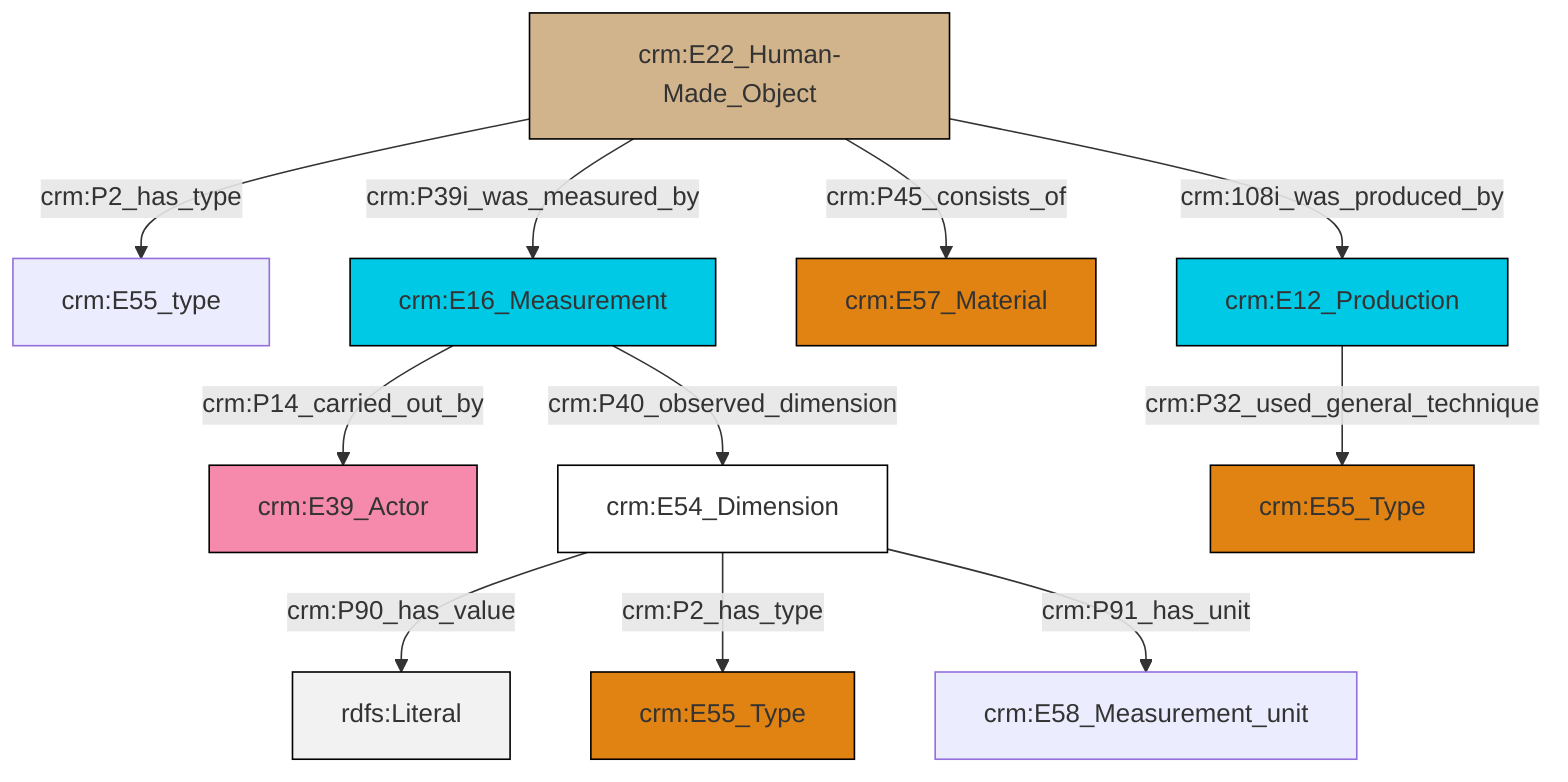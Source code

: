 graph TD
classDef Literal fill:#f2f2f2,stroke:#000000;
classDef CRM_Entity fill:#FFFFFF,stroke:#000000;
classDef Temporal_Entity fill:#00C9E6, stroke:#000000;
classDef Type fill:#E18312, stroke:#000000;
classDef Time-Span fill:#2C9C91, stroke:#000000;
classDef Appellation fill:#FFEB7F, stroke:#000000;
classDef Place fill:#008836, stroke:#000000;
classDef Persistent_Item fill:#B266B2, stroke:#000000;
classDef Conceptual_Object fill:#FFD700, stroke:#000000;
classDef Physical_Thing fill:#D2B48C, stroke:#000000;
classDef Actor fill:#f58aad, stroke:#000000;
classDef PC_Classes fill:#4ce600, stroke:#000000;
classDef Multi fill:#cccccc,stroke:#000000;

0["crm:E22_Human-Made_Object"]:::Physical_Thing -->|crm:P2_has_type| 1["crm:E55_type"]:::Default
6["crm:E54_Dimension"]:::CRM_Entity -->|crm:P90_has_value| 17[rdfs:Literal]:::Literal
18["crm:E12_Production"]:::Temporal_Entity -->|crm:P32_used_general_technique| 10["crm:E55_Type"]:::Type
0["crm:E22_Human-Made_Object"]:::Physical_Thing -->|crm:108i_was_produced_by| 18["crm:E12_Production"]:::Temporal_Entity
0["crm:E22_Human-Made_Object"]:::Physical_Thing -->|crm:P39i_was_measured_by| 12["crm:E16_Measurement"]:::Temporal_Entity
6["crm:E54_Dimension"]:::CRM_Entity -->|crm:P2_has_type| 2["crm:E55_Type"]:::Type
12["crm:E16_Measurement"]:::Temporal_Entity -->|crm:P40_observed_dimension| 6["crm:E54_Dimension"]:::CRM_Entity
12["crm:E16_Measurement"]:::Temporal_Entity -->|crm:P14_carried_out_by| 4["crm:E39_Actor"]:::Actor
6["crm:E54_Dimension"]:::CRM_Entity -->|crm:P91_has_unit| 8["crm:E58_Measurement_unit"]:::Default
0["crm:E22_Human-Made_Object"]:::Physical_Thing -->|crm:P45_consists_of| 15["crm:E57_Material"]:::Type
